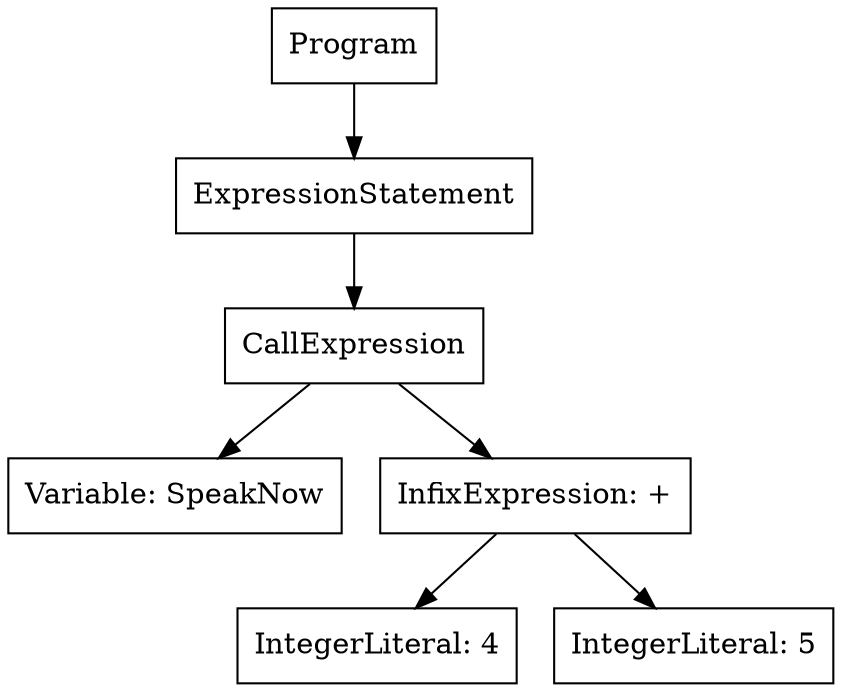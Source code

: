 digraph AST {
  node [shape=box];
Node1 [label="Program"];
Node2 [label="ExpressionStatement"];
Node3 [label="CallExpression"];
Node4 [label="Variable: SpeakNow"];
Node3 -> Node4;
Node5 [label="InfixExpression: +"];
Node6 [label="IntegerLiteral: 4"];
Node5 -> Node6;
Node7 [label="IntegerLiteral: 5"];
Node5 -> Node7;
Node3 -> Node5;
Node2 -> Node3;
Node1 -> Node2;
}
